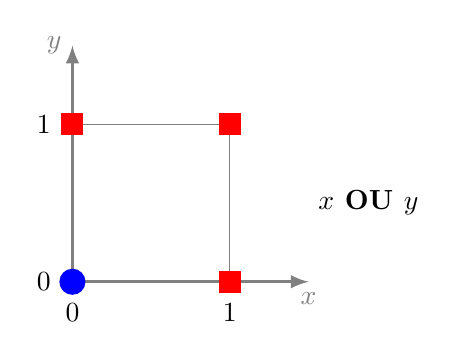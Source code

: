 \begin{tikzpicture}[scale=2]

\tikzstyle{rouge} = [fill,rectangle,red,scale=1.2];
\tikzstyle{bleu} = [fill,circle,blue] ;

\draw[gray] (0,0) grid ++(1,1);
\draw[->,>=latex, very thick,gray] (0,0)--(1.5,0) node[below] {$x$};
\draw[->,>=latex, very thick, gray] (0,0)--(0,1.5) node[left] {$y$};


 \node[bleu] at (0,0) {};
 \node[rouge] at (1,0) {};
 \node[rouge] at (0,1) {};
 \node[rouge] at (1,1) {};

% \draw[red,ultra thick] (-0.5,1.5) -- (1.5,-0.5) node[red,below]{$x+y-1=0$};

\node at (0,0)[below=1ex] {$0$};
\node at (1,0)[below=1ex] {$1$};
\node at (0,0)[left=1ex] {$0$};
\node at (0,1)[left=1ex] {$1$};

\node at (1.5,0.5)[right] {\bf $x$ OU $y$};
\end{tikzpicture}